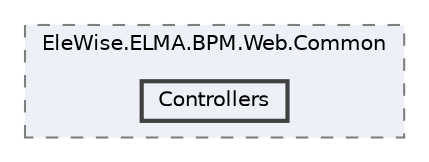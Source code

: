 digraph "Web/Modules/EleWise.ELMA.BPM.Web.Common/Controllers"
{
 // LATEX_PDF_SIZE
  bgcolor="transparent";
  edge [fontname=Helvetica,fontsize=10,labelfontname=Helvetica,labelfontsize=10];
  node [fontname=Helvetica,fontsize=10,shape=box,height=0.2,width=0.4];
  compound=true
  subgraph clusterdir_2cb3cc25f1142b1a2df578b41de53a41 {
    graph [ bgcolor="#edf0f7", pencolor="grey50", label="EleWise.ELMA.BPM.Web.Common", fontname=Helvetica,fontsize=10 style="filled,dashed", URL="dir_2cb3cc25f1142b1a2df578b41de53a41.html",tooltip=""]
  dir_68416240dab8c4d8e0728acb5c19626e [label="Controllers", fillcolor="#edf0f7", color="grey25", style="filled,bold", URL="dir_68416240dab8c4d8e0728acb5c19626e.html",tooltip=""];
  }
}
